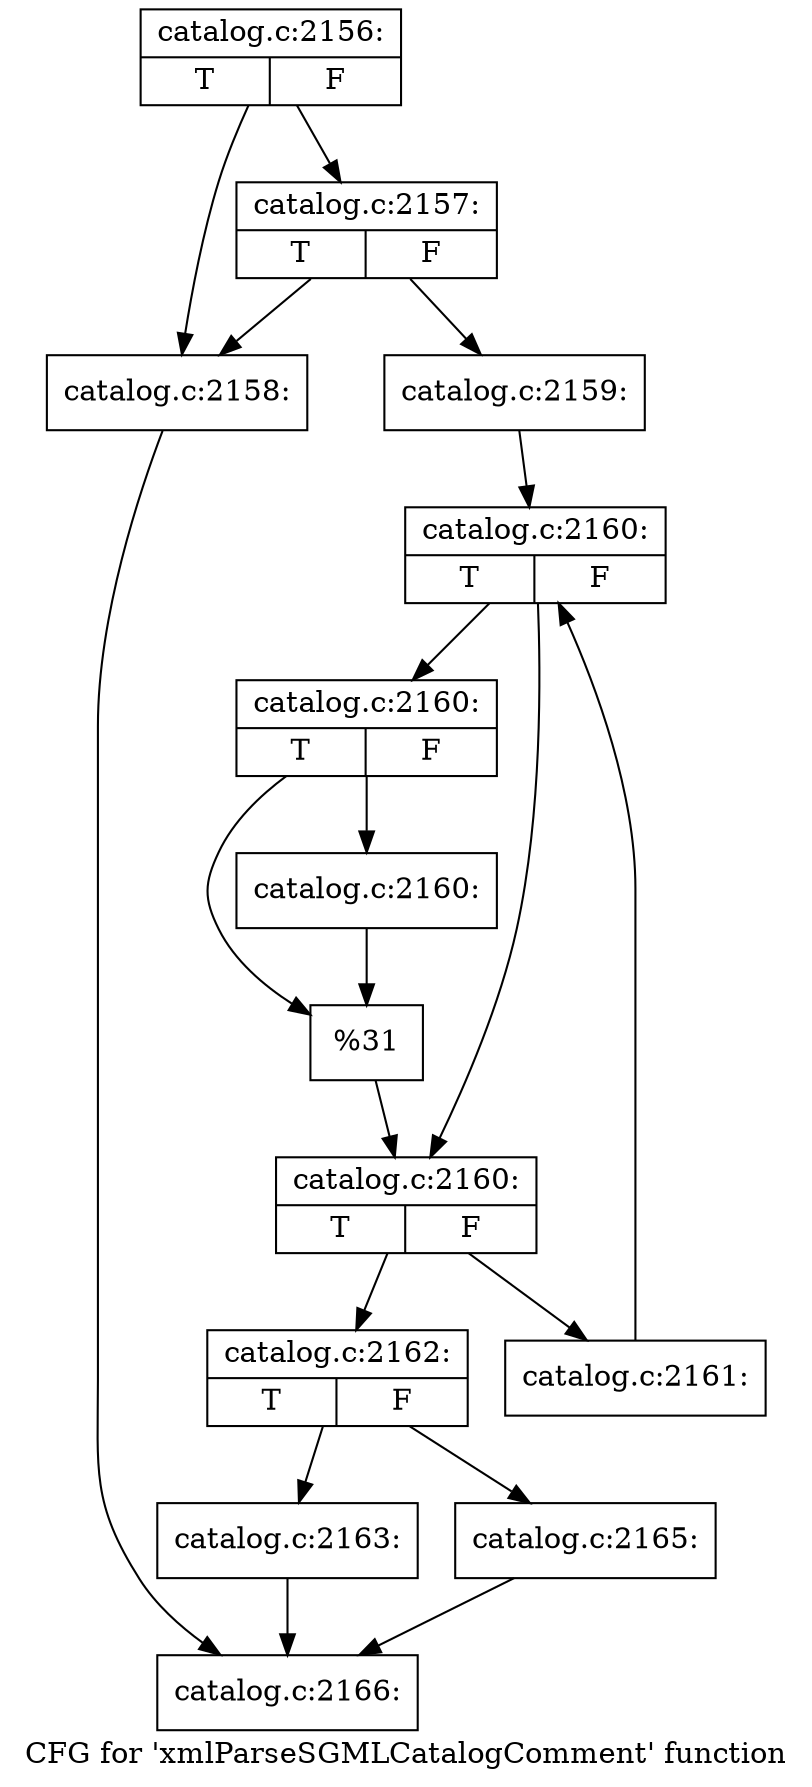 digraph "CFG for 'xmlParseSGMLCatalogComment' function" {
	label="CFG for 'xmlParseSGMLCatalogComment' function";

	Node0x399e740 [shape=record,label="{catalog.c:2156:|{<s0>T|<s1>F}}"];
	Node0x399e740 -> Node0x39c6bd0;
	Node0x399e740 -> Node0x399e7e0;
	Node0x399e7e0 [shape=record,label="{catalog.c:2157:|{<s0>T|<s1>F}}"];
	Node0x399e7e0 -> Node0x39c6bd0;
	Node0x399e7e0 -> Node0x399e790;
	Node0x39c6bd0 [shape=record,label="{catalog.c:2158:}"];
	Node0x39c6bd0 -> Node0x39c6c20;
	Node0x399e790 [shape=record,label="{catalog.c:2159:}"];
	Node0x399e790 -> Node0x39c7b30;
	Node0x39c7b30 [shape=record,label="{catalog.c:2160:|{<s0>T|<s1>F}}"];
	Node0x39c7b30 -> Node0x39c7e20;
	Node0x39c7b30 -> Node0x39c7dd0;
	Node0x39c7e20 [shape=record,label="{catalog.c:2160:|{<s0>T|<s1>F}}"];
	Node0x39c7e20 -> Node0x39c8280;
	Node0x39c7e20 -> Node0x39c82d0;
	Node0x39c82d0 [shape=record,label="{catalog.c:2160:}"];
	Node0x39c82d0 -> Node0x39c8280;
	Node0x39c8280 [shape=record,label="{%31}"];
	Node0x39c8280 -> Node0x39c7dd0;
	Node0x39c7dd0 [shape=record,label="{catalog.c:2160:|{<s0>T|<s1>F}}"];
	Node0x39c7dd0 -> Node0x39c8b40;
	Node0x39c7dd0 -> Node0x39c7d50;
	Node0x39c8b40 [shape=record,label="{catalog.c:2161:}"];
	Node0x39c8b40 -> Node0x39c7b30;
	Node0x39c7d50 [shape=record,label="{catalog.c:2162:|{<s0>T|<s1>F}}"];
	Node0x39c7d50 -> Node0x39c8e30;
	Node0x39c7d50 -> Node0x39c8e80;
	Node0x39c8e30 [shape=record,label="{catalog.c:2163:}"];
	Node0x39c8e30 -> Node0x39c6c20;
	Node0x39c8e80 [shape=record,label="{catalog.c:2165:}"];
	Node0x39c8e80 -> Node0x39c6c20;
	Node0x39c6c20 [shape=record,label="{catalog.c:2166:}"];
}

